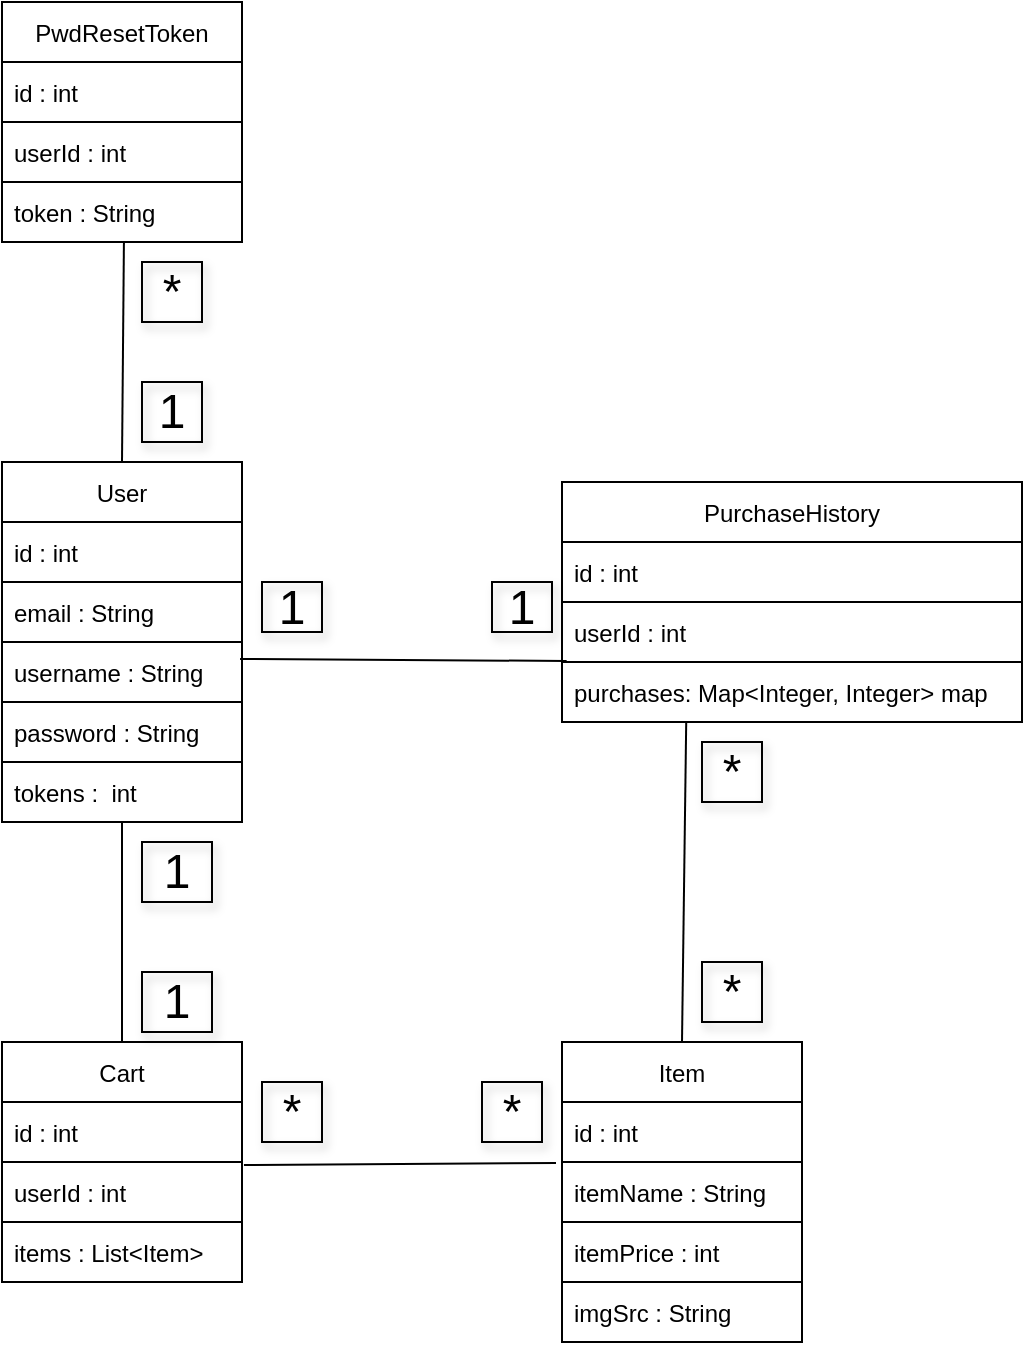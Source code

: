 <mxfile>
    <diagram id="C5RBs43oDa-KdzZeNtuy" name="Page-1">
        <mxGraphModel dx="647" dy="1802" grid="1" gridSize="10" guides="1" tooltips="1" connect="1" arrows="1" fold="1" page="1" pageScale="1" pageWidth="827" pageHeight="1169" background="#ffffff" math="0" shadow="0">
            <root>
                <mxCell id="WIyWlLk6GJQsqaUBKTNV-0"/>
                <mxCell id="WIyWlLk6GJQsqaUBKTNV-1" parent="WIyWlLk6GJQsqaUBKTNV-0"/>
                <mxCell id="3z2Zt39PeNxPbm19PIPz-0" value="User" style="swimlane;fontStyle=0;childLayout=stackLayout;horizontal=1;startSize=30;horizontalStack=0;resizeParent=1;resizeParentMax=0;resizeLast=0;collapsible=1;marginBottom=0;fontColor=#000000;strokeColor=#000000;" parent="WIyWlLk6GJQsqaUBKTNV-1" vertex="1">
                    <mxGeometry x="120" y="140" width="120" height="180" as="geometry"/>
                </mxCell>
                <mxCell id="3z2Zt39PeNxPbm19PIPz-9" value="id : int" style="text;strokeColor=#000000;fillColor=none;align=left;verticalAlign=middle;spacingLeft=4;spacingRight=4;overflow=hidden;points=[[0,0.5],[1,0.5]];portConstraint=eastwest;rotatable=0;fontColor=#000000;" parent="3z2Zt39PeNxPbm19PIPz-0" vertex="1">
                    <mxGeometry y="30" width="120" height="30" as="geometry"/>
                </mxCell>
                <mxCell id="3z2Zt39PeNxPbm19PIPz-1" value="email : String" style="text;strokeColor=#000000;fillColor=none;align=left;verticalAlign=middle;spacingLeft=4;spacingRight=4;overflow=hidden;points=[[0,0.5],[1,0.5]];portConstraint=eastwest;rotatable=0;fontColor=#000000;" parent="3z2Zt39PeNxPbm19PIPz-0" vertex="1">
                    <mxGeometry y="60" width="120" height="30" as="geometry"/>
                </mxCell>
                <mxCell id="3z2Zt39PeNxPbm19PIPz-2" value="username : String" style="text;strokeColor=#000000;fillColor=none;align=left;verticalAlign=middle;spacingLeft=4;spacingRight=4;overflow=hidden;points=[[0,0.5],[1,0.5]];portConstraint=eastwest;rotatable=0;fontColor=#000000;" parent="3z2Zt39PeNxPbm19PIPz-0" vertex="1">
                    <mxGeometry y="90" width="120" height="30" as="geometry"/>
                </mxCell>
                <mxCell id="3z2Zt39PeNxPbm19PIPz-3" value="password : String" style="text;strokeColor=#000000;fillColor=none;align=left;verticalAlign=middle;spacingLeft=4;spacingRight=4;overflow=hidden;points=[[0,0.5],[1,0.5]];portConstraint=eastwest;rotatable=0;fontColor=#000000;" parent="3z2Zt39PeNxPbm19PIPz-0" vertex="1">
                    <mxGeometry y="120" width="120" height="30" as="geometry"/>
                </mxCell>
                <mxCell id="3z2Zt39PeNxPbm19PIPz-24" value="tokens :  int" style="text;strokeColor=#000000;fillColor=none;align=left;verticalAlign=middle;spacingLeft=4;spacingRight=4;overflow=hidden;points=[[0,0.5],[1,0.5]];portConstraint=eastwest;rotatable=0;fontColor=#000000;" parent="3z2Zt39PeNxPbm19PIPz-0" vertex="1">
                    <mxGeometry y="150" width="120" height="30" as="geometry"/>
                </mxCell>
                <mxCell id="3z2Zt39PeNxPbm19PIPz-5" value="PwdResetToken" style="swimlane;fontStyle=0;childLayout=stackLayout;horizontal=1;startSize=30;horizontalStack=0;resizeParent=1;resizeParentMax=0;resizeLast=0;collapsible=1;marginBottom=0;" parent="WIyWlLk6GJQsqaUBKTNV-1" vertex="1">
                    <mxGeometry x="120" y="-90" width="120" height="120" as="geometry"/>
                </mxCell>
                <mxCell id="3z2Zt39PeNxPbm19PIPz-7" value="id : int" style="text;strokeColor=#000000;fillColor=none;align=left;verticalAlign=middle;spacingLeft=4;spacingRight=4;overflow=hidden;points=[[0,0.5],[1,0.5]];portConstraint=eastwest;rotatable=0;fontColor=#000000;" parent="3z2Zt39PeNxPbm19PIPz-5" vertex="1">
                    <mxGeometry y="30" width="120" height="30" as="geometry"/>
                </mxCell>
                <mxCell id="3z2Zt39PeNxPbm19PIPz-8" value="userId : int" style="text;strokeColor=#000000;fillColor=none;align=left;verticalAlign=middle;spacingLeft=4;spacingRight=4;overflow=hidden;points=[[0,0.5],[1,0.5]];portConstraint=eastwest;rotatable=0;fontColor=#000000;" parent="3z2Zt39PeNxPbm19PIPz-5" vertex="1">
                    <mxGeometry y="60" width="120" height="30" as="geometry"/>
                </mxCell>
                <mxCell id="3z2Zt39PeNxPbm19PIPz-10" value="token : String" style="text;strokeColor=#000000;fillColor=none;align=left;verticalAlign=middle;spacingLeft=4;spacingRight=4;overflow=hidden;points=[[0,0.5],[1,0.5]];portConstraint=eastwest;rotatable=0;fontColor=#000000;" parent="3z2Zt39PeNxPbm19PIPz-5" vertex="1">
                    <mxGeometry y="90" width="120" height="30" as="geometry"/>
                </mxCell>
                <mxCell id="3z2Zt39PeNxPbm19PIPz-11" value="Cart" style="swimlane;fontStyle=0;childLayout=stackLayout;horizontal=1;startSize=30;horizontalStack=0;resizeParent=1;resizeParentMax=0;resizeLast=0;collapsible=1;marginBottom=0;fontColor=#000000;strokeColor=#000000;" parent="WIyWlLk6GJQsqaUBKTNV-1" vertex="1">
                    <mxGeometry x="120" y="430" width="120" height="120" as="geometry"/>
                </mxCell>
                <mxCell id="3z2Zt39PeNxPbm19PIPz-12" value="id : int" style="text;strokeColor=#000000;fillColor=none;align=left;verticalAlign=middle;spacingLeft=4;spacingRight=4;overflow=hidden;points=[[0,0.5],[1,0.5]];portConstraint=eastwest;rotatable=0;fontColor=#000000;" parent="3z2Zt39PeNxPbm19PIPz-11" vertex="1">
                    <mxGeometry y="30" width="120" height="30" as="geometry"/>
                </mxCell>
                <mxCell id="3z2Zt39PeNxPbm19PIPz-19" value="userId : int" style="text;strokeColor=#000000;fillColor=none;align=left;verticalAlign=middle;spacingLeft=4;spacingRight=4;overflow=hidden;points=[[0,0.5],[1,0.5]];portConstraint=eastwest;rotatable=0;fontColor=#000000;" parent="3z2Zt39PeNxPbm19PIPz-11" vertex="1">
                    <mxGeometry y="60" width="120" height="30" as="geometry"/>
                </mxCell>
                <mxCell id="3z2Zt39PeNxPbm19PIPz-13" value="items : List&lt;Item&gt;" style="text;strokeColor=#000000;fillColor=none;align=left;verticalAlign=middle;spacingLeft=4;spacingRight=4;overflow=hidden;points=[[0,0.5],[1,0.5]];portConstraint=eastwest;rotatable=0;fontColor=#000000;" parent="3z2Zt39PeNxPbm19PIPz-11" vertex="1">
                    <mxGeometry y="90" width="120" height="30" as="geometry"/>
                </mxCell>
                <mxCell id="3z2Zt39PeNxPbm19PIPz-15" value="Item" style="swimlane;fontStyle=0;childLayout=stackLayout;horizontal=1;startSize=30;horizontalStack=0;resizeParent=1;resizeParentMax=0;resizeLast=0;collapsible=1;marginBottom=0;fontColor=#000000;strokeColor=#000000;" parent="WIyWlLk6GJQsqaUBKTNV-1" vertex="1">
                    <mxGeometry x="400" y="430" width="120" height="150" as="geometry"/>
                </mxCell>
                <mxCell id="3z2Zt39PeNxPbm19PIPz-16" value="id : int" style="text;strokeColor=#000000;fillColor=none;align=left;verticalAlign=middle;spacingLeft=4;spacingRight=4;overflow=hidden;points=[[0,0.5],[1,0.5]];portConstraint=eastwest;rotatable=0;fontColor=#000000;" parent="3z2Zt39PeNxPbm19PIPz-15" vertex="1">
                    <mxGeometry y="30" width="120" height="30" as="geometry"/>
                </mxCell>
                <mxCell id="3z2Zt39PeNxPbm19PIPz-17" value="itemName : String" style="text;strokeColor=#000000;fillColor=none;align=left;verticalAlign=middle;spacingLeft=4;spacingRight=4;overflow=hidden;points=[[0,0.5],[1,0.5]];portConstraint=eastwest;rotatable=0;fontColor=#000000;" parent="3z2Zt39PeNxPbm19PIPz-15" vertex="1">
                    <mxGeometry y="60" width="120" height="30" as="geometry"/>
                </mxCell>
                <mxCell id="3z2Zt39PeNxPbm19PIPz-18" value="itemPrice : int" style="text;strokeColor=#000000;fillColor=none;align=left;verticalAlign=middle;spacingLeft=4;spacingRight=4;overflow=hidden;points=[[0,0.5],[1,0.5]];portConstraint=eastwest;rotatable=0;fontColor=#000000;" parent="3z2Zt39PeNxPbm19PIPz-15" vertex="1">
                    <mxGeometry y="90" width="120" height="30" as="geometry"/>
                </mxCell>
                <mxCell id="0" value="imgSrc : String" style="text;strokeColor=#000000;fillColor=none;align=left;verticalAlign=middle;spacingLeft=4;spacingRight=4;overflow=hidden;points=[[0,0.5],[1,0.5]];portConstraint=eastwest;rotatable=0;fontColor=#000000;fontStyle=0" parent="3z2Zt39PeNxPbm19PIPz-15" vertex="1">
                    <mxGeometry y="120" width="120" height="30" as="geometry"/>
                </mxCell>
                <mxCell id="3z2Zt39PeNxPbm19PIPz-25" value="PurchaseHistory" style="swimlane;fontStyle=0;childLayout=stackLayout;horizontal=1;startSize=30;horizontalStack=0;resizeParent=1;resizeParentMax=0;resizeLast=0;collapsible=1;marginBottom=0;fontColor=#000000;strokeColor=#000000;" parent="WIyWlLk6GJQsqaUBKTNV-1" vertex="1">
                    <mxGeometry x="400" y="150" width="230" height="120" as="geometry"/>
                </mxCell>
                <mxCell id="3z2Zt39PeNxPbm19PIPz-26" value="id : int" style="text;strokeColor=#000000;fillColor=none;align=left;verticalAlign=middle;spacingLeft=4;spacingRight=4;overflow=hidden;points=[[0,0.5],[1,0.5]];portConstraint=eastwest;rotatable=0;fontColor=#000000;" parent="3z2Zt39PeNxPbm19PIPz-25" vertex="1">
                    <mxGeometry y="30" width="230" height="30" as="geometry"/>
                </mxCell>
                <mxCell id="3z2Zt39PeNxPbm19PIPz-27" value="userId : int" style="text;strokeColor=#000000;fillColor=none;align=left;verticalAlign=middle;spacingLeft=4;spacingRight=4;overflow=hidden;points=[[0,0.5],[1,0.5]];portConstraint=eastwest;rotatable=0;fontColor=#000000;" parent="3z2Zt39PeNxPbm19PIPz-25" vertex="1">
                    <mxGeometry y="60" width="230" height="30" as="geometry"/>
                </mxCell>
                <mxCell id="3z2Zt39PeNxPbm19PIPz-28" value="purchases: Map&lt;Integer, Integer&gt; map" style="text;strokeColor=#000000;fillColor=none;align=left;verticalAlign=middle;spacingLeft=4;spacingRight=4;overflow=hidden;points=[[0,0.5],[1,0.5]];portConstraint=eastwest;rotatable=0;fontColor=#000000;" parent="3z2Zt39PeNxPbm19PIPz-25" vertex="1">
                    <mxGeometry y="90" width="230" height="30" as="geometry"/>
                </mxCell>
                <mxCell id="3z2Zt39PeNxPbm19PIPz-29" value="" style="endArrow=none;html=1;rounded=0;exitX=0.5;exitY=0;exitDx=0;exitDy=0;entryX=0.25;entryY=1;entryDx=0;entryDy=0;fontColor=#000000;strokeColor=#000000;" parent="WIyWlLk6GJQsqaUBKTNV-1" source="3z2Zt39PeNxPbm19PIPz-11" edge="1">
                    <mxGeometry width="50" height="50" relative="1" as="geometry">
                        <mxPoint x="130" y="270" as="sourcePoint"/>
                        <mxPoint x="180" y="320" as="targetPoint"/>
                    </mxGeometry>
                </mxCell>
                <mxCell id="3z2Zt39PeNxPbm19PIPz-35" value="" style="endArrow=none;html=1;rounded=0;entryX=0.01;entryY=-0.017;entryDx=0;entryDy=0;entryPerimeter=0;exitX=0.992;exitY=0.283;exitDx=0;exitDy=0;exitPerimeter=0;fontColor=#000000;strokeColor=#000000;" parent="WIyWlLk6GJQsqaUBKTNV-1" source="3z2Zt39PeNxPbm19PIPz-2" target="3z2Zt39PeNxPbm19PIPz-28" edge="1">
                    <mxGeometry width="50" height="50" relative="1" as="geometry">
                        <mxPoint x="240" y="120" as="sourcePoint"/>
                        <mxPoint x="290" y="70" as="targetPoint"/>
                    </mxGeometry>
                </mxCell>
                <mxCell id="3z2Zt39PeNxPbm19PIPz-36" value="&lt;font style=&quot;font-size: 24px;&quot;&gt;1&lt;/font&gt;" style="text;html=1;strokeColor=#000000;fillColor=none;align=center;verticalAlign=middle;whiteSpace=wrap;rounded=0;shadow=1;fontColor=#000000;" parent="WIyWlLk6GJQsqaUBKTNV-1" vertex="1">
                    <mxGeometry x="250" y="200" width="30" height="25" as="geometry"/>
                </mxCell>
                <mxCell id="3z2Zt39PeNxPbm19PIPz-37" value="&lt;font style=&quot;font-size: 24px;&quot;&gt;1&lt;/font&gt;" style="text;html=1;strokeColor=#000000;fillColor=none;align=center;verticalAlign=middle;whiteSpace=wrap;rounded=0;shadow=1;fontColor=#000000;" parent="WIyWlLk6GJQsqaUBKTNV-1" vertex="1">
                    <mxGeometry x="365" y="200" width="30" height="25" as="geometry"/>
                </mxCell>
                <mxCell id="3z2Zt39PeNxPbm19PIPz-38" value="" style="endArrow=none;html=1;rounded=0;entryX=0.508;entryY=1.017;entryDx=0;entryDy=0;entryPerimeter=0;exitX=0.5;exitY=0;exitDx=0;exitDy=0;fontColor=#000000;strokeColor=#000000;" parent="WIyWlLk6GJQsqaUBKTNV-1" source="3z2Zt39PeNxPbm19PIPz-0" target="3z2Zt39PeNxPbm19PIPz-10" edge="1">
                    <mxGeometry width="50" height="50" relative="1" as="geometry">
                        <mxPoint x="175" y="140" as="sourcePoint"/>
                        <mxPoint x="225" y="90" as="targetPoint"/>
                    </mxGeometry>
                </mxCell>
                <mxCell id="3z2Zt39PeNxPbm19PIPz-39" value="&lt;font style=&quot;font-size: 24px;&quot;&gt;1&lt;/font&gt;" style="text;html=1;strokeColor=#000000;fillColor=none;align=center;verticalAlign=middle;whiteSpace=wrap;rounded=0;shadow=1;fontColor=#000000;" parent="WIyWlLk6GJQsqaUBKTNV-1" vertex="1">
                    <mxGeometry x="190" y="100" width="30" height="30" as="geometry"/>
                </mxCell>
                <mxCell id="3z2Zt39PeNxPbm19PIPz-40" value="&lt;font style=&quot;font-size: 24px;&quot;&gt;*&lt;/font&gt;" style="text;html=1;strokeColor=#000000;fillColor=none;align=center;verticalAlign=middle;whiteSpace=wrap;rounded=0;shadow=1;fontColor=#000000;" parent="WIyWlLk6GJQsqaUBKTNV-1" vertex="1">
                    <mxGeometry x="190" y="40" width="30" height="30" as="geometry"/>
                </mxCell>
                <mxCell id="3z2Zt39PeNxPbm19PIPz-41" value="&lt;font style=&quot;font-size: 24px;&quot;&gt;1&lt;/font&gt;" style="text;html=1;strokeColor=#000000;fillColor=none;align=center;verticalAlign=middle;whiteSpace=wrap;rounded=0;shadow=1;fontColor=#000000;" parent="WIyWlLk6GJQsqaUBKTNV-1" vertex="1">
                    <mxGeometry x="190" y="330" width="35" height="30" as="geometry"/>
                </mxCell>
                <mxCell id="3z2Zt39PeNxPbm19PIPz-42" value="&lt;font style=&quot;font-size: 24px;&quot;&gt;1&lt;/font&gt;" style="text;html=1;strokeColor=#000000;fillColor=none;align=center;verticalAlign=middle;whiteSpace=wrap;rounded=0;shadow=1;fontColor=#000000;" parent="WIyWlLk6GJQsqaUBKTNV-1" vertex="1">
                    <mxGeometry x="190" y="395" width="35" height="30" as="geometry"/>
                </mxCell>
                <mxCell id="3z2Zt39PeNxPbm19PIPz-56" value="" style="endArrow=none;html=1;rounded=0;fontSize=24;entryX=-0.025;entryY=0.017;entryDx=0;entryDy=0;entryPerimeter=0;exitX=1.008;exitY=0.05;exitDx=0;exitDy=0;exitPerimeter=0;fontColor=#000000;strokeColor=#000000;" parent="WIyWlLk6GJQsqaUBKTNV-1" source="3z2Zt39PeNxPbm19PIPz-19" target="3z2Zt39PeNxPbm19PIPz-17" edge="1">
                    <mxGeometry width="50" height="50" relative="1" as="geometry">
                        <mxPoint x="240" y="490" as="sourcePoint"/>
                        <mxPoint x="290" y="440" as="targetPoint"/>
                    </mxGeometry>
                </mxCell>
                <mxCell id="3z2Zt39PeNxPbm19PIPz-57" value="*" style="text;html=1;strokeColor=#000000;fillColor=none;align=center;verticalAlign=middle;whiteSpace=wrap;rounded=0;shadow=1;fontSize=24;fontColor=#000000;" parent="WIyWlLk6GJQsqaUBKTNV-1" vertex="1">
                    <mxGeometry x="250" y="450" width="30" height="30" as="geometry"/>
                </mxCell>
                <mxCell id="3z2Zt39PeNxPbm19PIPz-62" value="*" style="text;html=1;strokeColor=#000000;fillColor=none;align=center;verticalAlign=middle;whiteSpace=wrap;rounded=0;shadow=1;fontSize=24;fontColor=#000000;" parent="WIyWlLk6GJQsqaUBKTNV-1" vertex="1">
                    <mxGeometry x="360" y="450" width="30" height="30" as="geometry"/>
                </mxCell>
                <mxCell id="3z2Zt39PeNxPbm19PIPz-63" value="" style="endArrow=none;html=1;rounded=0;fontSize=24;entryX=0.27;entryY=1.017;entryDx=0;entryDy=0;entryPerimeter=0;fontColor=#000000;strokeColor=#000000;" parent="WIyWlLk6GJQsqaUBKTNV-1" target="3z2Zt39PeNxPbm19PIPz-28" edge="1">
                    <mxGeometry width="50" height="50" relative="1" as="geometry">
                        <mxPoint x="460" y="430" as="sourcePoint"/>
                        <mxPoint x="510" y="380" as="targetPoint"/>
                    </mxGeometry>
                </mxCell>
                <mxCell id="3z2Zt39PeNxPbm19PIPz-64" value="*" style="text;html=1;strokeColor=#000000;fillColor=none;align=center;verticalAlign=middle;whiteSpace=wrap;rounded=0;shadow=1;fontSize=24;fontColor=#000000;" parent="WIyWlLk6GJQsqaUBKTNV-1" vertex="1">
                    <mxGeometry x="470" y="280" width="30" height="30" as="geometry"/>
                </mxCell>
                <mxCell id="3z2Zt39PeNxPbm19PIPz-65" value="*" style="text;html=1;strokeColor=#000000;fillColor=none;align=center;verticalAlign=middle;whiteSpace=wrap;rounded=0;shadow=1;fontSize=24;fontColor=#000000;" parent="WIyWlLk6GJQsqaUBKTNV-1" vertex="1">
                    <mxGeometry x="470" y="390" width="30" height="30" as="geometry"/>
                </mxCell>
            </root>
        </mxGraphModel>
    </diagram>
</mxfile>